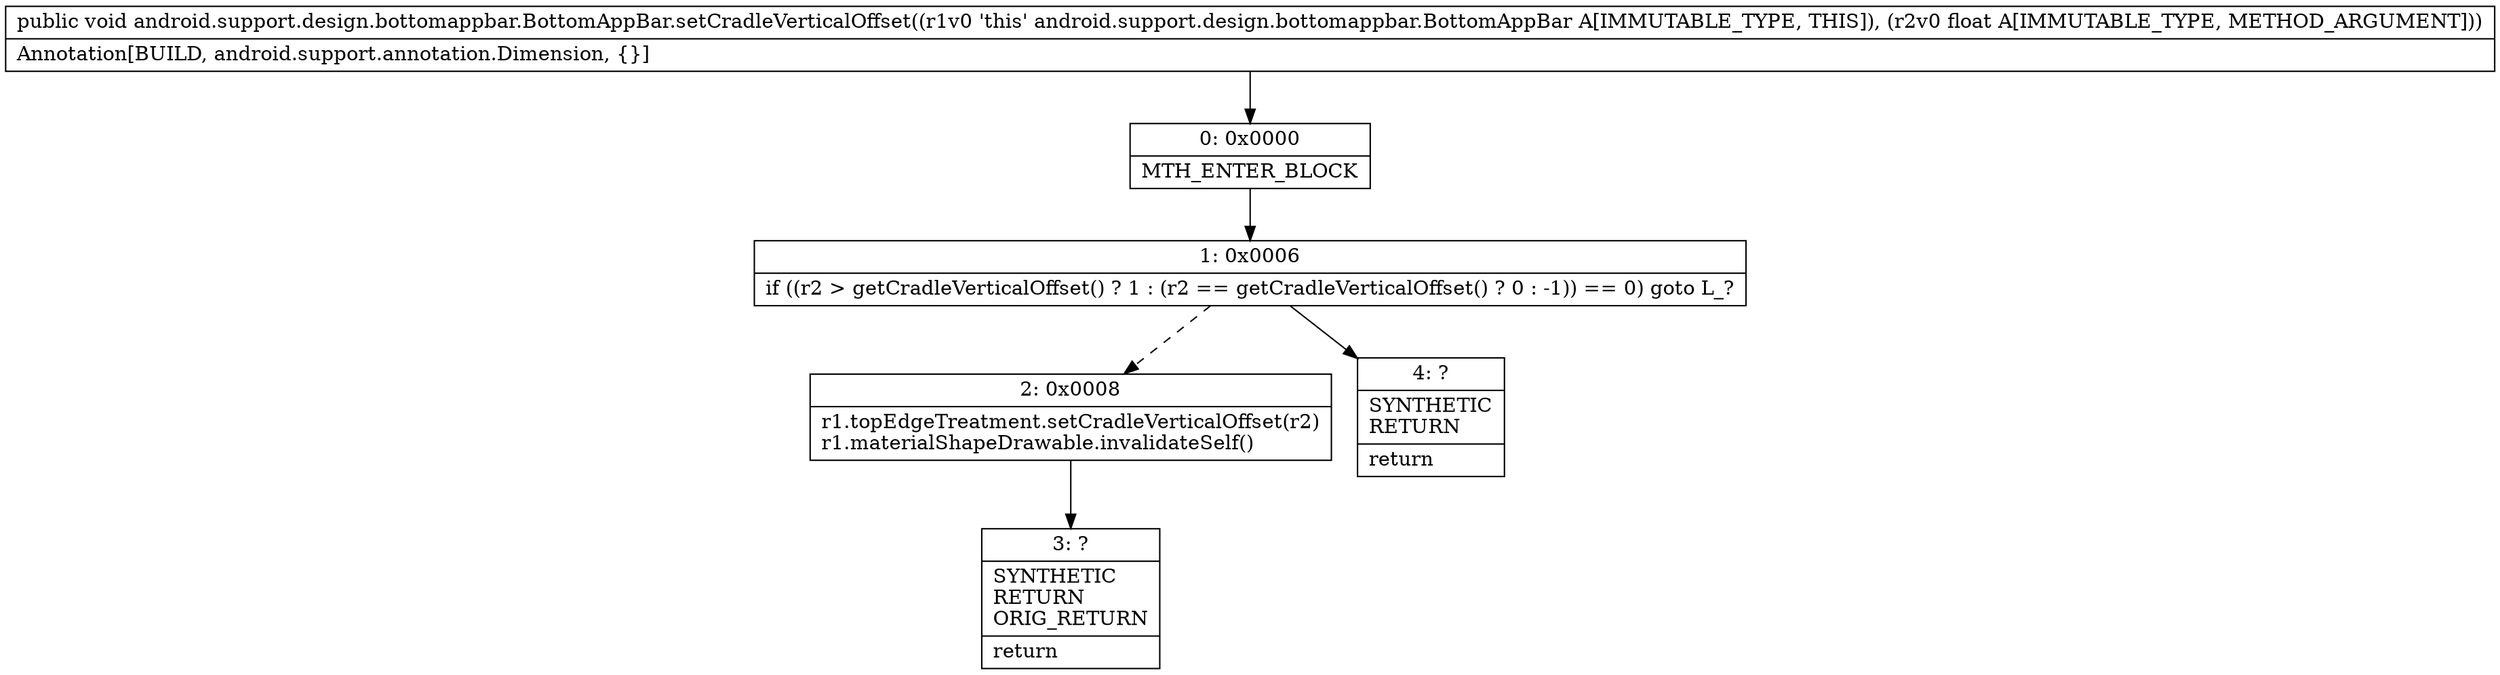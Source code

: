 digraph "CFG forandroid.support.design.bottomappbar.BottomAppBar.setCradleVerticalOffset(F)V" {
Node_0 [shape=record,label="{0\:\ 0x0000|MTH_ENTER_BLOCK\l}"];
Node_1 [shape=record,label="{1\:\ 0x0006|if ((r2 \> getCradleVerticalOffset() ? 1 : (r2 == getCradleVerticalOffset() ? 0 : \-1)) == 0) goto L_?\l}"];
Node_2 [shape=record,label="{2\:\ 0x0008|r1.topEdgeTreatment.setCradleVerticalOffset(r2)\lr1.materialShapeDrawable.invalidateSelf()\l}"];
Node_3 [shape=record,label="{3\:\ ?|SYNTHETIC\lRETURN\lORIG_RETURN\l|return\l}"];
Node_4 [shape=record,label="{4\:\ ?|SYNTHETIC\lRETURN\l|return\l}"];
MethodNode[shape=record,label="{public void android.support.design.bottomappbar.BottomAppBar.setCradleVerticalOffset((r1v0 'this' android.support.design.bottomappbar.BottomAppBar A[IMMUTABLE_TYPE, THIS]), (r2v0 float A[IMMUTABLE_TYPE, METHOD_ARGUMENT]))  | Annotation[BUILD, android.support.annotation.Dimension, \{\}]\l}"];
MethodNode -> Node_0;
Node_0 -> Node_1;
Node_1 -> Node_2[style=dashed];
Node_1 -> Node_4;
Node_2 -> Node_3;
}

